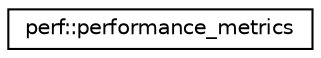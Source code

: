 digraph "Graphical Class Hierarchy"
{
 // LATEX_PDF_SIZE
  edge [fontname="Helvetica",fontsize="10",labelfontname="Helvetica",labelfontsize="10"];
  node [fontname="Helvetica",fontsize="10",shape=record];
  rankdir="LR";
  Node0 [label="perf::performance_metrics",height=0.2,width=0.4,color="black", fillcolor="white", style="filled",URL="$structperf_1_1performance__metrics.html",tooltip=" "];
}
